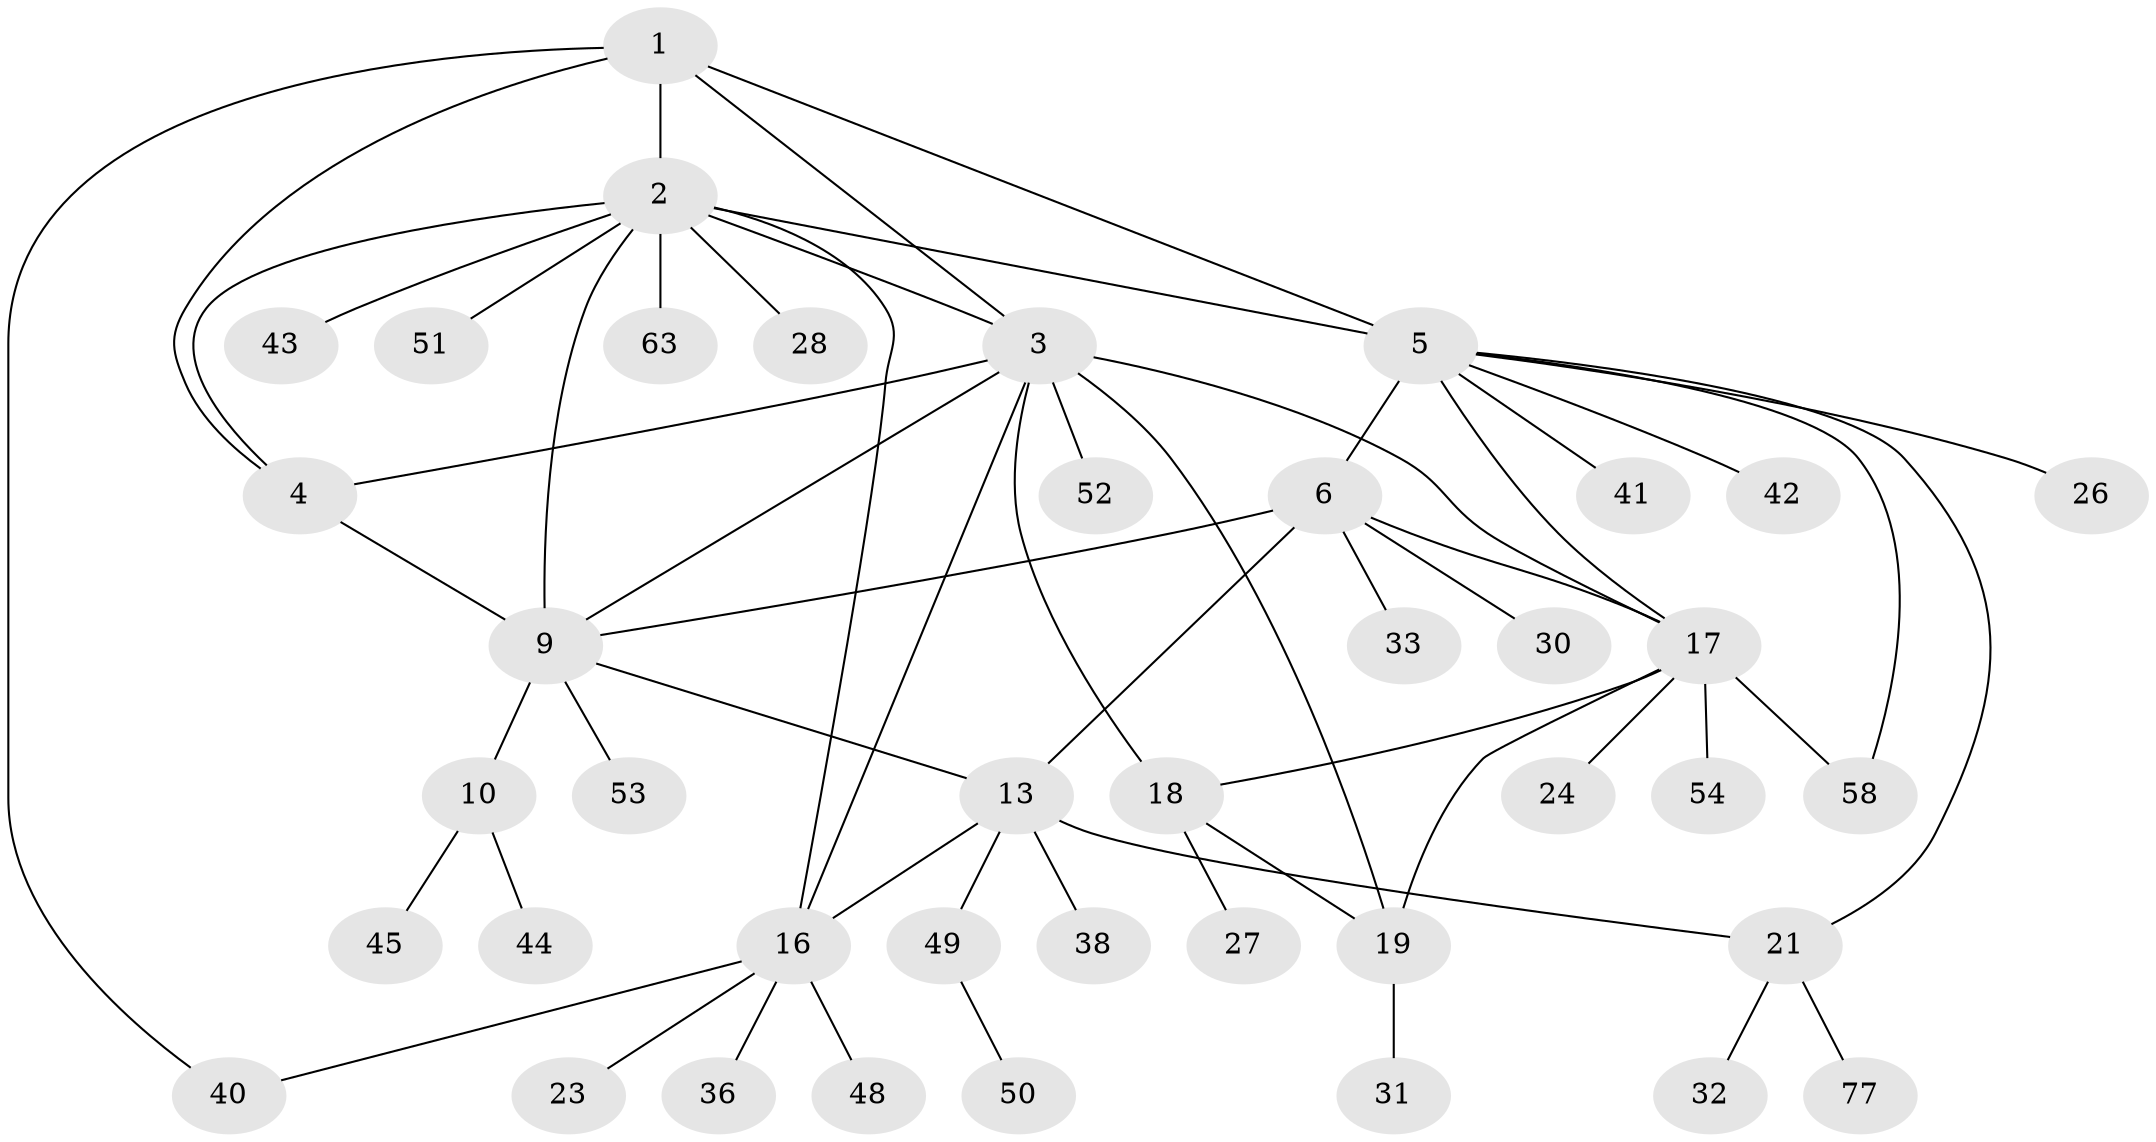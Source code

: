 // original degree distribution, {5: 0.08433734939759036, 10: 0.012048192771084338, 7: 0.024096385542168676, 11: 0.024096385542168676, 9: 0.03614457831325301, 4: 0.060240963855421686, 3: 0.07228915662650602, 6: 0.012048192771084338, 2: 0.1686746987951807, 1: 0.5060240963855421}
// Generated by graph-tools (version 1.1) at 2025/16/03/09/25 04:16:10]
// undirected, 41 vertices, 58 edges
graph export_dot {
graph [start="1"]
  node [color=gray90,style=filled];
  1;
  2;
  3 [super="+20+60+76+22"];
  4 [super="+62"];
  5 [super="+82+8"];
  6 [super="+7+34"];
  9 [super="+12+64+11"];
  10 [super="+25+59"];
  13 [super="+14"];
  16 [super="+35+83+29"];
  17 [super="+61+56"];
  18;
  19 [super="+47"];
  21;
  23;
  24;
  26 [super="+65+37"];
  27;
  28;
  30;
  31;
  32;
  33;
  36;
  38;
  40;
  41;
  42;
  43;
  44;
  45 [super="+46"];
  48;
  49;
  50;
  51;
  52;
  53 [super="+69+81+57"];
  54;
  58 [super="+68"];
  63 [super="+78"];
  77;
  1 -- 2;
  1 -- 3;
  1 -- 4;
  1 -- 5;
  1 -- 40;
  2 -- 3;
  2 -- 4;
  2 -- 16;
  2 -- 28;
  2 -- 43;
  2 -- 51;
  2 -- 63;
  2 -- 9;
  2 -- 5;
  3 -- 4;
  3 -- 16;
  3 -- 17;
  3 -- 18;
  3 -- 19;
  3 -- 52;
  3 -- 9;
  4 -- 9;
  5 -- 6 [weight=4];
  5 -- 17;
  5 -- 21;
  5 -- 26;
  5 -- 41;
  5 -- 42;
  5 -- 58;
  6 -- 33;
  6 -- 13 [weight=3];
  6 -- 9;
  6 -- 17;
  6 -- 30;
  9 -- 10 [weight=3];
  9 -- 13;
  9 -- 53;
  10 -- 44;
  10 -- 45;
  13 -- 16 [weight=3];
  13 -- 38;
  13 -- 49;
  13 -- 21;
  16 -- 23;
  16 -- 40;
  16 -- 48;
  16 -- 36;
  17 -- 18;
  17 -- 19;
  17 -- 24;
  17 -- 54;
  17 -- 58;
  18 -- 19;
  18 -- 27;
  19 -- 31;
  21 -- 32;
  21 -- 77;
  49 -- 50;
}
